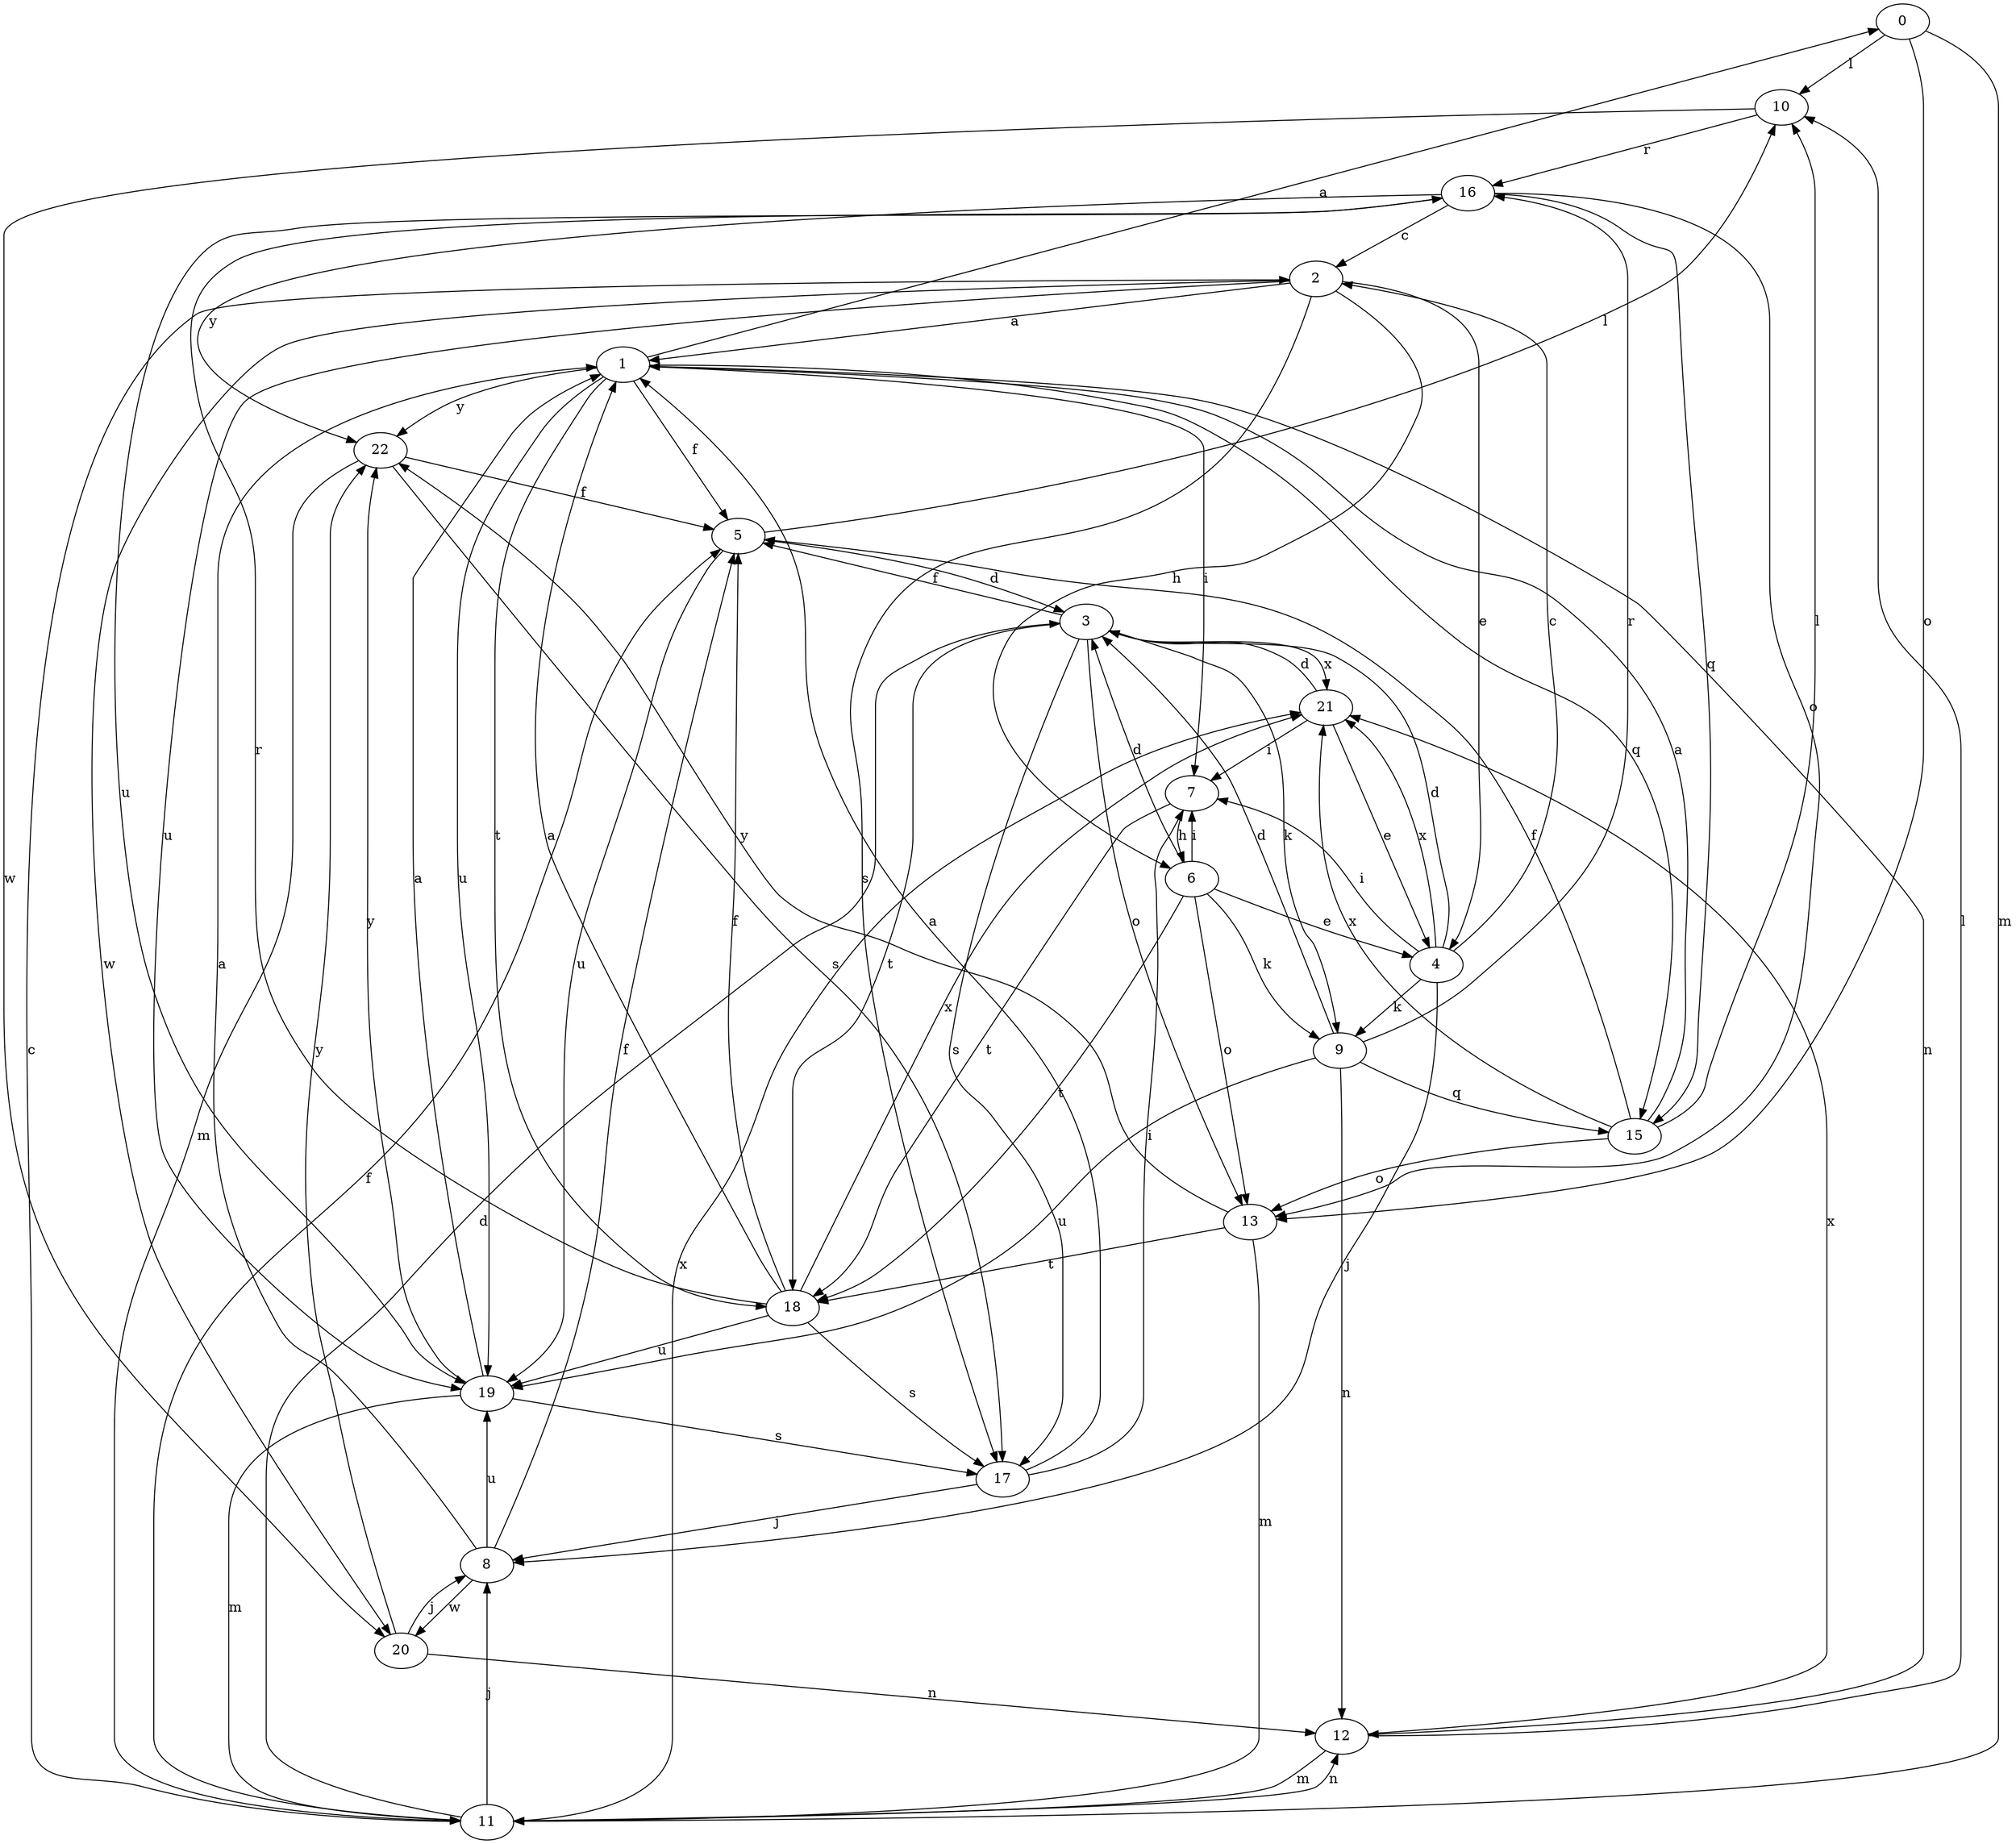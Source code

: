 strict digraph  {
0;
1;
2;
3;
4;
5;
6;
7;
8;
9;
10;
11;
12;
13;
15;
16;
17;
18;
19;
20;
21;
22;
0 -> 10  [label=l];
0 -> 11  [label=m];
0 -> 13  [label=o];
1 -> 0  [label=a];
1 -> 5  [label=f];
1 -> 7  [label=i];
1 -> 12  [label=n];
1 -> 15  [label=q];
1 -> 18  [label=t];
1 -> 19  [label=u];
1 -> 22  [label=y];
2 -> 1  [label=a];
2 -> 4  [label=e];
2 -> 6  [label=h];
2 -> 17  [label=s];
2 -> 19  [label=u];
2 -> 20  [label=w];
3 -> 5  [label=f];
3 -> 9  [label=k];
3 -> 13  [label=o];
3 -> 17  [label=s];
3 -> 18  [label=t];
3 -> 21  [label=x];
4 -> 2  [label=c];
4 -> 3  [label=d];
4 -> 7  [label=i];
4 -> 8  [label=j];
4 -> 9  [label=k];
4 -> 21  [label=x];
5 -> 3  [label=d];
5 -> 10  [label=l];
5 -> 19  [label=u];
6 -> 3  [label=d];
6 -> 4  [label=e];
6 -> 7  [label=i];
6 -> 9  [label=k];
6 -> 13  [label=o];
6 -> 18  [label=t];
7 -> 6  [label=h];
7 -> 18  [label=t];
8 -> 1  [label=a];
8 -> 5  [label=f];
8 -> 19  [label=u];
8 -> 20  [label=w];
9 -> 3  [label=d];
9 -> 12  [label=n];
9 -> 15  [label=q];
9 -> 16  [label=r];
9 -> 19  [label=u];
10 -> 16  [label=r];
10 -> 20  [label=w];
11 -> 2  [label=c];
11 -> 3  [label=d];
11 -> 5  [label=f];
11 -> 8  [label=j];
11 -> 12  [label=n];
11 -> 21  [label=x];
12 -> 10  [label=l];
12 -> 11  [label=m];
12 -> 21  [label=x];
13 -> 11  [label=m];
13 -> 18  [label=t];
13 -> 22  [label=y];
15 -> 1  [label=a];
15 -> 5  [label=f];
15 -> 10  [label=l];
15 -> 13  [label=o];
15 -> 21  [label=x];
16 -> 2  [label=c];
16 -> 13  [label=o];
16 -> 15  [label=q];
16 -> 19  [label=u];
16 -> 22  [label=y];
17 -> 1  [label=a];
17 -> 7  [label=i];
17 -> 8  [label=j];
18 -> 1  [label=a];
18 -> 5  [label=f];
18 -> 16  [label=r];
18 -> 17  [label=s];
18 -> 19  [label=u];
18 -> 21  [label=x];
19 -> 1  [label=a];
19 -> 11  [label=m];
19 -> 17  [label=s];
19 -> 22  [label=y];
20 -> 8  [label=j];
20 -> 12  [label=n];
20 -> 22  [label=y];
21 -> 3  [label=d];
21 -> 4  [label=e];
21 -> 7  [label=i];
22 -> 5  [label=f];
22 -> 11  [label=m];
22 -> 17  [label=s];
}
